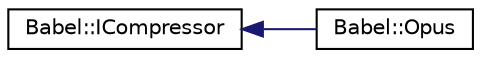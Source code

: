 digraph "Graphical Class Hierarchy"
{
 // LATEX_PDF_SIZE
  edge [fontname="Helvetica",fontsize="10",labelfontname="Helvetica",labelfontsize="10"];
  node [fontname="Helvetica",fontsize="10",shape=record];
  rankdir="LR";
  Node0 [label="Babel::ICompressor",height=0.2,width=0.4,color="black", fillcolor="white", style="filled",URL="$classBabel_1_1ICompressor.html",tooltip=" "];
  Node0 -> Node1 [dir="back",color="midnightblue",fontsize="10",style="solid",fontname="Helvetica"];
  Node1 [label="Babel::Opus",height=0.2,width=0.4,color="black", fillcolor="white", style="filled",URL="$classBabel_1_1Opus.html",tooltip=" "];
}
